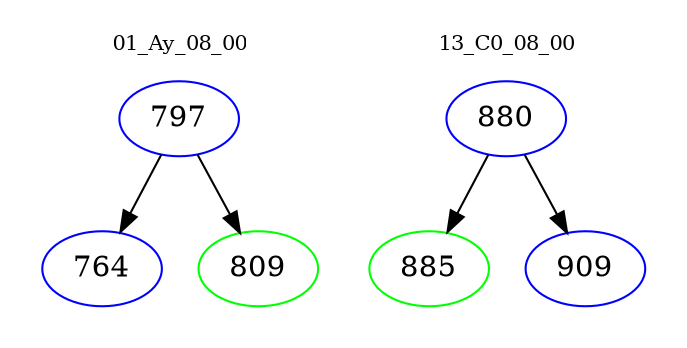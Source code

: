 digraph{
subgraph cluster_0 {
color = white
label = "01_Ay_08_00";
fontsize=10;
T0_797 [label="797", color="blue"]
T0_797 -> T0_764 [color="black"]
T0_764 [label="764", color="blue"]
T0_797 -> T0_809 [color="black"]
T0_809 [label="809", color="green"]
}
subgraph cluster_1 {
color = white
label = "13_C0_08_00";
fontsize=10;
T1_880 [label="880", color="blue"]
T1_880 -> T1_885 [color="black"]
T1_885 [label="885", color="green"]
T1_880 -> T1_909 [color="black"]
T1_909 [label="909", color="blue"]
}
}
